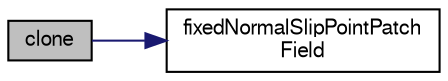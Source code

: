 digraph "clone"
{
  bgcolor="transparent";
  edge [fontname="FreeSans",fontsize="10",labelfontname="FreeSans",labelfontsize="10"];
  node [fontname="FreeSans",fontsize="10",shape=record];
  rankdir="LR";
  Node17 [label="clone",height=0.2,width=0.4,color="black", fillcolor="grey75", style="filled", fontcolor="black"];
  Node17 -> Node18 [color="midnightblue",fontsize="10",style="solid",fontname="FreeSans"];
  Node18 [label="fixedNormalSlipPointPatch\lField",height=0.2,width=0.4,color="black",URL="$a26622.html#a22af605bbadc0979c82978147405ea6d",tooltip="Construct from patch and internal field. "];
}
